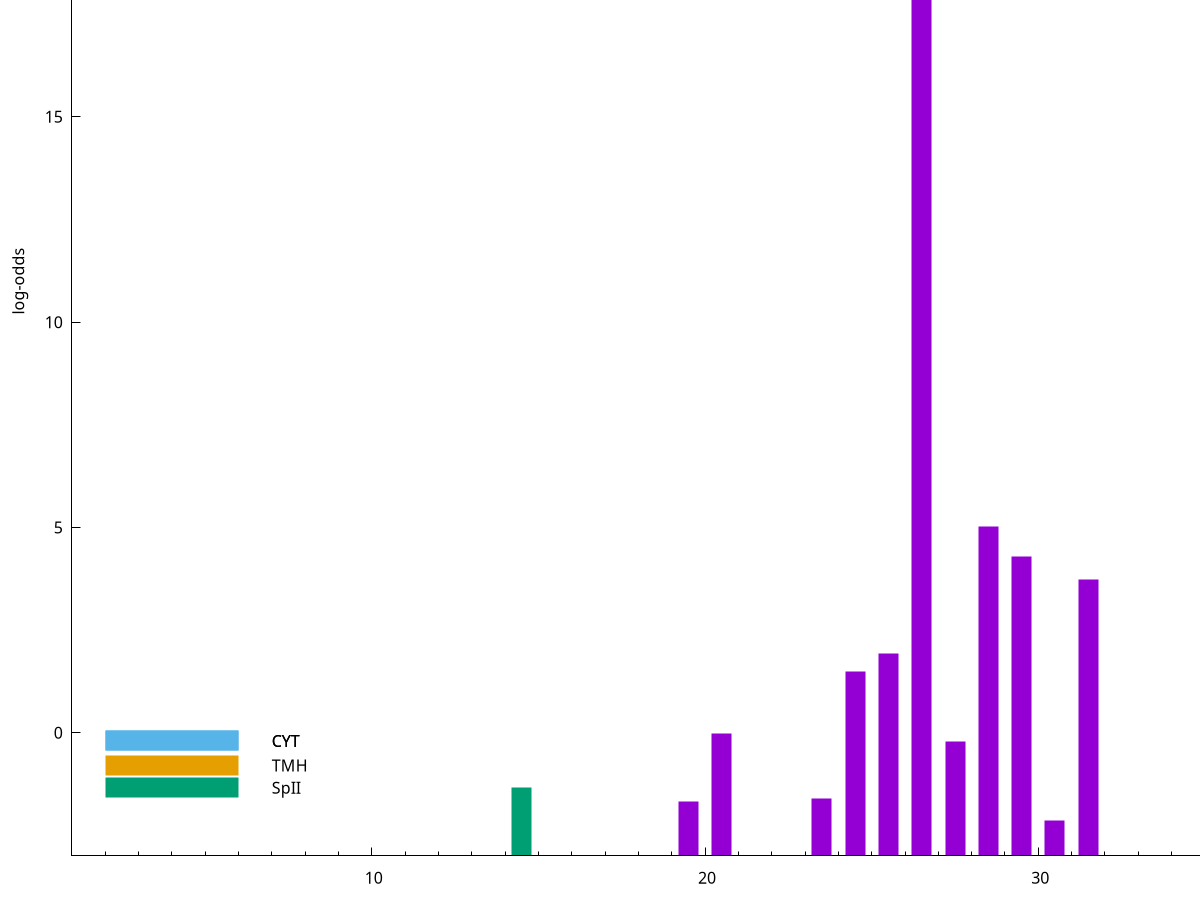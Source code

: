 set title "LipoP predictions for SRR4017833.gff"
set size 2., 1.4
set xrange [1:70] 
set mxtics 10
set yrange [-3:25]
set y2range [0:28]
set ylabel "log-odds"
set term postscript eps color solid "Helvetica" 30
set output "SRR4017833.gff119.eps"
set arrow from 2,21.4463 to 6,21.4463 nohead lt 1 lw 20
set label "SpI" at 7,21.4463
set arrow from 2,19.3988 to 6,19.3988 nohead lt 4 lw 20
set label "TMH" at 7,19.3988
set arrow from 2,-0.200913 to 6,-0.200913 nohead lt 3 lw 20
set label "CYT" at 7,-0.200913
set arrow from 2,-0.200913 to 6,-0.200913 nohead lt 3 lw 20
set label "CYT" at 7,-0.200913
set arrow from 2,-0.799667 to 6,-0.799667 nohead lt 4 lw 20
set label "TMH" at 7,-0.799667
set arrow from 2,-1.33938 to 6,-1.33938 nohead lt 2 lw 20
set label "SpII" at 7,-1.33938
set arrow from 2,21.4463 to 6,21.4463 nohead lt 1 lw 20
set label "SpI" at 7,21.4463
# NOTE: The scores below are the log-odds scores with the threshold
# NOTE: subtracted (a hack to make gnuplot make the histogram all
# NOTE: look nice).
plot "-" axes x1y2 title "" with impulses lt 2 lw 20, "-" axes x1y2 title "" with impulses lt 1 lw 20
14.500000 1.660620
e
26.500000 24.446200
28.500000 8.033350
29.500000 7.292150
31.500000 6.741800
25.500000 4.935580
24.500000 4.489630
20.500000 2.982184
27.500000 2.783189
23.500000 1.409010
19.500000 1.334740
30.500000 0.858790
e
exit
